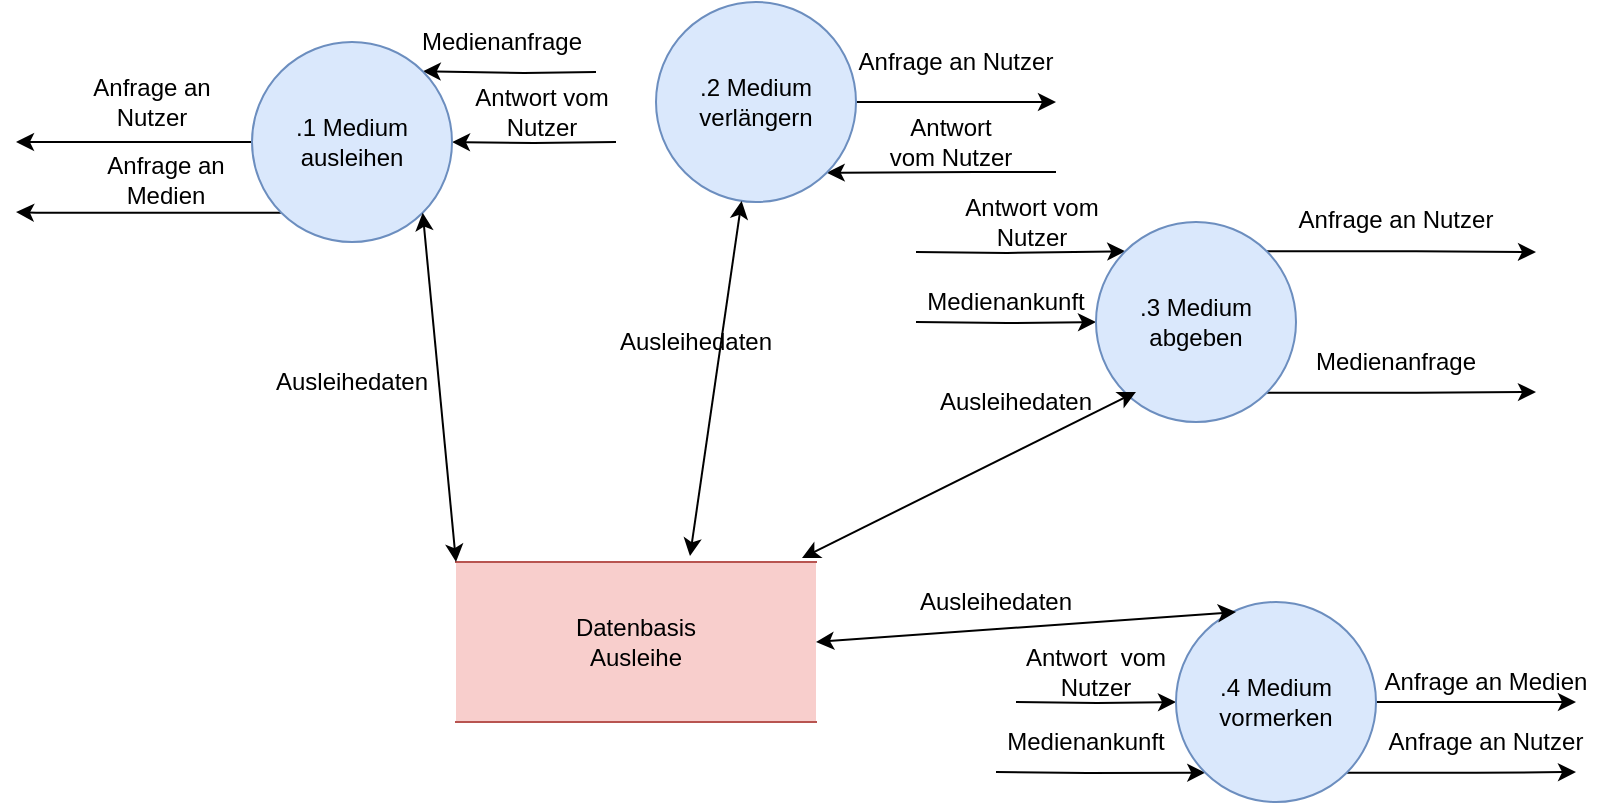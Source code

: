 <mxfile version="12.3.5" type="device" pages="1"><diagram id="Pxt8so8WHnYhaSrAGTAa" name="Page-1"><mxGraphModel dx="801" dy="386" grid="1" gridSize="10" guides="1" tooltips="1" connect="1" arrows="1" fold="1" page="1" pageScale="1" pageWidth="827" pageHeight="1169" math="0" shadow="0"><root><mxCell id="0"/><mxCell id="1" parent="0"/><mxCell id="REBMlj5eCiVZzw4MyYft-11" style="edgeStyle=orthogonalEdgeStyle;rounded=0;orthogonalLoop=1;jettySize=auto;html=1;exitX=0;exitY=0.5;exitDx=0;exitDy=0;fontSize=16;entryX=0;entryY=0.5;entryDx=0;entryDy=0;" parent="1" source="REBMlj5eCiVZzw4MyYft-1" edge="1"><mxGeometry relative="1" as="geometry"><mxPoint x="20" y="80" as="targetPoint"/><Array as="points"><mxPoint x="20" y="80"/></Array></mxGeometry></mxCell><mxCell id="REBMlj5eCiVZzw4MyYft-12" style="edgeStyle=orthogonalEdgeStyle;rounded=0;orthogonalLoop=1;jettySize=auto;html=1;fontSize=16;entryX=0;entryY=1;entryDx=0;entryDy=0;exitX=0;exitY=1;exitDx=0;exitDy=0;" parent="1" edge="1" source="REBMlj5eCiVZzw4MyYft-1"><mxGeometry relative="1" as="geometry"><Array as="points"><mxPoint x="30" y="115"/><mxPoint x="30" y="115"/></Array><mxPoint x="20" y="115" as="targetPoint"/></mxGeometry></mxCell><mxCell id="AxScPsG1FzVKw_qWN19c-28" style="edgeStyle=orthogonalEdgeStyle;rounded=0;orthogonalLoop=1;jettySize=auto;html=1;exitX=1;exitY=0;exitDx=0;exitDy=0;fontSize=12;entryX=1;entryY=0;entryDx=0;entryDy=0;" parent="1" edge="1" target="REBMlj5eCiVZzw4MyYft-1"><mxGeometry relative="1" as="geometry"><mxPoint x="310" y="45" as="sourcePoint"/></mxGeometry></mxCell><mxCell id="Ee0C80Gk5eb9ZmG7oeCE-2" style="edgeStyle=orthogonalEdgeStyle;rounded=0;orthogonalLoop=1;jettySize=auto;html=1;entryX=1;entryY=0.5;entryDx=0;entryDy=0;" edge="1" parent="1" target="REBMlj5eCiVZzw4MyYft-1"><mxGeometry relative="1" as="geometry"><mxPoint x="320" y="80" as="sourcePoint"/></mxGeometry></mxCell><mxCell id="REBMlj5eCiVZzw4MyYft-1" value=".1 Medium ausleihen" style="ellipse;whiteSpace=wrap;html=1;aspect=fixed;fontStyle=0;fontSize=12;fillColor=#dae8fc;strokeColor=#6c8ebf;" parent="1" vertex="1"><mxGeometry x="138" y="30" width="100" height="100" as="geometry"/></mxCell><mxCell id="AxScPsG1FzVKw_qWN19c-9" style="edgeStyle=orthogonalEdgeStyle;rounded=0;orthogonalLoop=1;jettySize=auto;html=1;exitX=1;exitY=0.5;exitDx=0;exitDy=0;fontSize=12;fontStyle=0" parent="1" source="REBMlj5eCiVZzw4MyYft-2" edge="1"><mxGeometry relative="1" as="geometry"><mxPoint x="540" y="60" as="targetPoint"/></mxGeometry></mxCell><mxCell id="AxScPsG1FzVKw_qWN19c-10" style="edgeStyle=orthogonalEdgeStyle;rounded=0;orthogonalLoop=1;jettySize=auto;html=1;exitX=1;exitY=1;exitDx=0;exitDy=0;fontSize=12;entryX=1;entryY=1;entryDx=0;entryDy=0;fontStyle=0" parent="1" target="REBMlj5eCiVZzw4MyYft-2" edge="1"><mxGeometry relative="1" as="geometry"><mxPoint x="540" y="95" as="sourcePoint"/><Array as="points"><mxPoint x="500" y="95"/><mxPoint x="500" y="95"/></Array></mxGeometry></mxCell><mxCell id="REBMlj5eCiVZzw4MyYft-2" value=".2 Medium verlängern" style="ellipse;whiteSpace=wrap;html=1;aspect=fixed;fontStyle=0;fontSize=12;fillColor=#dae8fc;strokeColor=#6c8ebf;" parent="1" vertex="1"><mxGeometry x="340" y="10" width="100" height="100" as="geometry"/></mxCell><mxCell id="AxScPsG1FzVKw_qWN19c-14" style="edgeStyle=orthogonalEdgeStyle;rounded=0;orthogonalLoop=1;jettySize=auto;html=1;exitX=1;exitY=0;exitDx=0;exitDy=0;fontSize=12;" parent="1" source="REBMlj5eCiVZzw4MyYft-3" edge="1"><mxGeometry relative="1" as="geometry"><mxPoint x="780" y="135" as="targetPoint"/></mxGeometry></mxCell><mxCell id="AxScPsG1FzVKw_qWN19c-16" style="edgeStyle=orthogonalEdgeStyle;rounded=0;orthogonalLoop=1;jettySize=auto;html=1;exitX=1;exitY=1;exitDx=0;exitDy=0;fontSize=12;" parent="1" source="REBMlj5eCiVZzw4MyYft-3" edge="1"><mxGeometry relative="1" as="geometry"><mxPoint x="780" y="205" as="targetPoint"/></mxGeometry></mxCell><mxCell id="Ee0C80Gk5eb9ZmG7oeCE-10" style="edgeStyle=orthogonalEdgeStyle;rounded=0;orthogonalLoop=1;jettySize=auto;html=1;exitX=0;exitY=0.5;exitDx=0;exitDy=0;entryX=0;entryY=0.5;entryDx=0;entryDy=0;" edge="1" parent="1" target="REBMlj5eCiVZzw4MyYft-3"><mxGeometry relative="1" as="geometry"><mxPoint x="470" y="170" as="sourcePoint"/></mxGeometry></mxCell><mxCell id="Ee0C80Gk5eb9ZmG7oeCE-11" style="edgeStyle=orthogonalEdgeStyle;rounded=0;orthogonalLoop=1;jettySize=auto;html=1;exitX=0;exitY=0;exitDx=0;exitDy=0;entryX=0;entryY=0;entryDx=0;entryDy=0;" edge="1" parent="1" target="REBMlj5eCiVZzw4MyYft-3"><mxGeometry relative="1" as="geometry"><mxPoint x="470" y="135" as="sourcePoint"/></mxGeometry></mxCell><mxCell id="REBMlj5eCiVZzw4MyYft-3" value=".3 Medium abgeben" style="ellipse;whiteSpace=wrap;html=1;aspect=fixed;fontStyle=0;fontSize=12;fillColor=#dae8fc;strokeColor=#6c8ebf;" parent="1" vertex="1"><mxGeometry x="560" y="120" width="100" height="100" as="geometry"/></mxCell><mxCell id="AxScPsG1FzVKw_qWN19c-18" style="edgeStyle=orthogonalEdgeStyle;rounded=0;orthogonalLoop=1;jettySize=auto;html=1;exitX=0;exitY=1;exitDx=0;exitDy=0;fontSize=12;entryX=0;entryY=1;entryDx=0;entryDy=0;fontStyle=0" parent="1" target="REBMlj5eCiVZzw4MyYft-4" edge="1"><mxGeometry relative="1" as="geometry"><mxPoint x="510" y="395" as="sourcePoint"/></mxGeometry></mxCell><mxCell id="AxScPsG1FzVKw_qWN19c-20" style="edgeStyle=orthogonalEdgeStyle;rounded=0;orthogonalLoop=1;jettySize=auto;html=1;exitX=1;exitY=1;exitDx=0;exitDy=0;fontSize=12;" parent="1" source="REBMlj5eCiVZzw4MyYft-4" edge="1"><mxGeometry relative="1" as="geometry"><mxPoint x="800" y="395" as="targetPoint"/></mxGeometry></mxCell><mxCell id="AxScPsG1FzVKw_qWN19c-22" style="edgeStyle=orthogonalEdgeStyle;rounded=0;orthogonalLoop=1;jettySize=auto;html=1;exitX=1;exitY=0.5;exitDx=0;exitDy=0;fontSize=12;" parent="1" source="REBMlj5eCiVZzw4MyYft-4" edge="1"><mxGeometry relative="1" as="geometry"><mxPoint x="800" y="360" as="targetPoint"/></mxGeometry></mxCell><mxCell id="Ee0C80Gk5eb9ZmG7oeCE-16" style="edgeStyle=orthogonalEdgeStyle;rounded=0;orthogonalLoop=1;jettySize=auto;html=1;exitX=0;exitY=0.5;exitDx=0;exitDy=0;entryX=0;entryY=0.5;entryDx=0;entryDy=0;" edge="1" parent="1" target="REBMlj5eCiVZzw4MyYft-4"><mxGeometry relative="1" as="geometry"><mxPoint x="520" y="360" as="sourcePoint"/></mxGeometry></mxCell><mxCell id="REBMlj5eCiVZzw4MyYft-4" value="&lt;span style=&quot;font-size: 12px;&quot;&gt;&lt;font style=&quot;font-size: 12px;&quot;&gt;.4 Medium vormerken&lt;/font&gt;&lt;/span&gt;" style="ellipse;whiteSpace=wrap;html=1;aspect=fixed;fontSize=12;fillColor=#dae8fc;strokeColor=#6c8ebf;fontStyle=0" parent="1" vertex="1"><mxGeometry x="600" y="310" width="100" height="100" as="geometry"/></mxCell><mxCell id="REBMlj5eCiVZzw4MyYft-5" value="Datenbasis&lt;br style=&quot;font-size: 12px;&quot;&gt;Ausleihe" style="shape=partialRectangle;whiteSpace=wrap;html=1;left=0;right=0;fillColor=#f8cecc;fontSize=12;fontStyle=0;strokeColor=#b85450;" parent="1" vertex="1"><mxGeometry x="240" y="290" width="180" height="80" as="geometry"/></mxCell><mxCell id="REBMlj5eCiVZzw4MyYft-6" value="" style="endArrow=classic;startArrow=classic;html=1;fontSize=12;exitX=0;exitY=0;exitDx=0;exitDy=0;entryX=1;entryY=1;entryDx=0;entryDy=0;fontStyle=0" parent="1" source="REBMlj5eCiVZzw4MyYft-5" target="REBMlj5eCiVZzw4MyYft-1" edge="1"><mxGeometry width="50" height="50" relative="1" as="geometry"><mxPoint x="35" y="140" as="sourcePoint"/><mxPoint x="85" y="90" as="targetPoint"/></mxGeometry></mxCell><mxCell id="REBMlj5eCiVZzw4MyYft-7" value="Ausleihedaten" style="text;html=1;strokeColor=none;fillColor=none;align=center;verticalAlign=middle;whiteSpace=wrap;rounded=0;fontSize=12;fontStyle=0" parent="1" vertex="1"><mxGeometry x="168" y="190" width="40" height="20" as="geometry"/></mxCell><mxCell id="X1fK_UgMaTX63KDURV97-13" value="Ausleihedaten&lt;br style=&quot;font-size: 12px;&quot;&gt;" style="text;html=1;strokeColor=none;fillColor=none;align=center;verticalAlign=middle;whiteSpace=wrap;rounded=0;fontSize=12;fontStyle=0" parent="1" vertex="1"><mxGeometry x="340" y="170" width="40" height="20" as="geometry"/></mxCell><mxCell id="X1fK_UgMaTX63KDURV97-50" value="Ausleihedaten&lt;br style=&quot;font-size: 12px;&quot;&gt;" style="text;html=1;strokeColor=none;fillColor=none;align=center;verticalAlign=middle;whiteSpace=wrap;rounded=0;fontSize=12;fontStyle=0" parent="1" vertex="1"><mxGeometry x="500" y="200" width="40" height="20" as="geometry"/></mxCell><mxCell id="X1fK_UgMaTX63KDURV97-56" value="Ausleihedaten&lt;br style=&quot;font-size: 12px;&quot;&gt;" style="text;html=1;strokeColor=none;fillColor=none;align=center;verticalAlign=middle;whiteSpace=wrap;rounded=0;fontSize=12;fontStyle=0" parent="1" vertex="1"><mxGeometry x="490" y="300" width="40" height="20" as="geometry"/></mxCell><mxCell id="REBMlj5eCiVZzw4MyYft-13" value="Anfrage an Nutzer" style="text;html=1;strokeColor=none;fillColor=none;align=center;verticalAlign=middle;whiteSpace=wrap;rounded=0;fontSize=12;" parent="1" vertex="1"><mxGeometry x="48" y="50" width="80" height="20" as="geometry"/></mxCell><mxCell id="X1fK_UgMaTX63KDURV97-18" value="&lt;font style=&quot;font-size: 12px;&quot;&gt;Anfrage an Nutzer&lt;/font&gt;" style="text;html=1;strokeColor=none;fillColor=none;align=center;verticalAlign=middle;whiteSpace=wrap;rounded=0;fontSize=12;fontStyle=0" parent="1" vertex="1"><mxGeometry x="440" y="30" width="100" height="20" as="geometry"/></mxCell><mxCell id="X1fK_UgMaTX63KDURV97-21" value="Antwort vom Nutzer" style="text;html=1;strokeColor=none;fillColor=none;align=center;verticalAlign=middle;whiteSpace=wrap;rounded=0;fontSize=12;fontStyle=0" parent="1" vertex="1"><mxGeometry x="455" y="70" width="65" height="20" as="geometry"/></mxCell><mxCell id="X1fK_UgMaTX63KDURV97-28" value="" style="endArrow=classic;startArrow=classic;html=1;fontSize=12;exitX=0.65;exitY=-0.037;exitDx=0;exitDy=0;exitPerimeter=0;fontStyle=0" parent="1" source="REBMlj5eCiVZzw4MyYft-5" target="REBMlj5eCiVZzw4MyYft-2" edge="1"><mxGeometry width="50" height="50" relative="1" as="geometry"><mxPoint x="375" y="180" as="sourcePoint"/><mxPoint x="425" y="130" as="targetPoint"/></mxGeometry></mxCell><mxCell id="X1fK_UgMaTX63KDURV97-32" value="Anfrage an Nutzer&lt;br style=&quot;font-size: 12px;&quot;&gt;" style="text;html=1;strokeColor=none;fillColor=none;align=center;verticalAlign=middle;whiteSpace=wrap;rounded=0;fontSize=12;" parent="1" vertex="1"><mxGeometry x="650" y="109" width="120" height="20" as="geometry"/></mxCell><mxCell id="X1fK_UgMaTX63KDURV97-39" value="Medienanfrage" style="text;html=1;strokeColor=none;fillColor=none;align=center;verticalAlign=middle;whiteSpace=wrap;rounded=0;fontSize=12;fontStyle=0" parent="1" vertex="1"><mxGeometry x="670" y="180" width="80" height="20" as="geometry"/></mxCell><mxCell id="X1fK_UgMaTX63KDURV97-46" value="Anfrage an Medien" style="text;html=1;strokeColor=none;fillColor=none;align=center;verticalAlign=middle;whiteSpace=wrap;rounded=0;fontSize=12;" parent="1" vertex="1"><mxGeometry x="700" y="340" width="110" height="20" as="geometry"/></mxCell><mxCell id="X1fK_UgMaTX63KDURV97-47" value="Anfrage an Nutzer" style="text;html=1;strokeColor=none;fillColor=none;align=center;verticalAlign=middle;whiteSpace=wrap;rounded=0;fontSize=12;" parent="1" vertex="1"><mxGeometry x="705" y="370" width="100" height="20" as="geometry"/></mxCell><mxCell id="X1fK_UgMaTX63KDURV97-48" value="Medienankunft" style="text;html=1;strokeColor=none;fillColor=none;align=center;verticalAlign=middle;whiteSpace=wrap;rounded=0;fontSize=12;fontStyle=0" parent="1" vertex="1"><mxGeometry x="535" y="370" width="40" height="20" as="geometry"/></mxCell><mxCell id="AxScPsG1FzVKw_qWN19c-13" value="" style="endArrow=classic;startArrow=classic;html=1;fontSize=12;exitX=0.961;exitY=-0.025;exitDx=0;exitDy=0;exitPerimeter=0;fontStyle=0" parent="1" source="REBMlj5eCiVZzw4MyYft-5" edge="1"><mxGeometry width="50" height="50" relative="1" as="geometry"><mxPoint x="530" y="255" as="sourcePoint"/><mxPoint x="580" y="205" as="targetPoint"/></mxGeometry></mxCell><mxCell id="AxScPsG1FzVKw_qWN19c-25" value="" style="endArrow=classic;startArrow=classic;html=1;fontSize=12;entryX=0.3;entryY=0.05;entryDx=0;entryDy=0;entryPerimeter=0;fontStyle=0;exitX=1;exitY=0.5;exitDx=0;exitDy=0;" parent="1" target="REBMlj5eCiVZzw4MyYft-4" edge="1" source="REBMlj5eCiVZzw4MyYft-5"><mxGeometry width="50" height="50" relative="1" as="geometry"><mxPoint x="420" y="349.5" as="sourcePoint"/><mxPoint x="590" y="349.5" as="targetPoint"/><Array as="points"/></mxGeometry></mxCell><mxCell id="AxScPsG1FzVKw_qWN19c-30" value="Medienanfrage" style="text;html=1;strokeColor=none;fillColor=none;align=center;verticalAlign=middle;whiteSpace=wrap;rounded=0;fontSize=12;" parent="1" vertex="1"><mxGeometry x="208" y="20" width="110" height="20" as="geometry"/></mxCell><mxCell id="Ee0C80Gk5eb9ZmG7oeCE-1" value="Anfrage an Medien" style="text;html=1;strokeColor=none;fillColor=none;align=center;verticalAlign=middle;whiteSpace=wrap;rounded=0;" vertex="1" parent="1"><mxGeometry x="60" y="89" width="70" height="20" as="geometry"/></mxCell><mxCell id="Ee0C80Gk5eb9ZmG7oeCE-3" value="Antwort vom Nutzer" style="text;html=1;strokeColor=none;fillColor=none;align=center;verticalAlign=middle;whiteSpace=wrap;rounded=0;" vertex="1" parent="1"><mxGeometry x="248" y="60" width="70" height="10" as="geometry"/></mxCell><mxCell id="Ee0C80Gk5eb9ZmG7oeCE-12" value="Antwort vom Nutzer" style="text;html=1;strokeColor=none;fillColor=none;align=center;verticalAlign=middle;whiteSpace=wrap;rounded=0;" vertex="1" parent="1"><mxGeometry x="487.5" y="110" width="80" height="20" as="geometry"/></mxCell><mxCell id="Ee0C80Gk5eb9ZmG7oeCE-13" value="Medienankunft" style="text;html=1;strokeColor=none;fillColor=none;align=center;verticalAlign=middle;whiteSpace=wrap;rounded=0;" vertex="1" parent="1"><mxGeometry x="495" y="150" width="40" height="20" as="geometry"/></mxCell><mxCell id="Ee0C80Gk5eb9ZmG7oeCE-17" value="Antwort&amp;nbsp; vom Nutzer" style="text;html=1;strokeColor=none;fillColor=none;align=center;verticalAlign=middle;whiteSpace=wrap;rounded=0;" vertex="1" parent="1"><mxGeometry x="520" y="335" width="80" height="20" as="geometry"/></mxCell></root></mxGraphModel></diagram></mxfile>